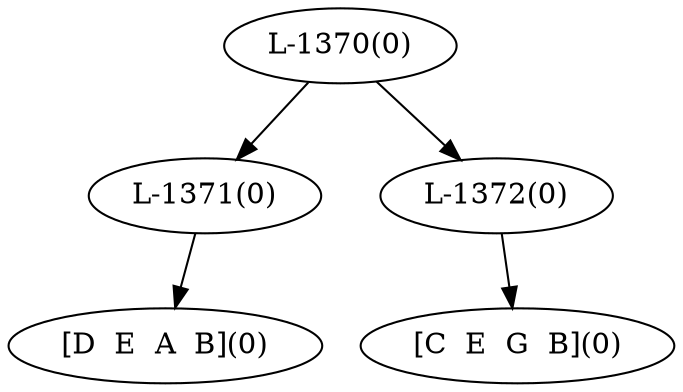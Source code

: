 digraph sample{
"L-1371(0)"->"[D  E  A  B](0)"
"L-1372(0)"->"[C  E  G  B](0)"
"L-1370(0)"->"L-1371(0)"
"L-1370(0)"->"L-1372(0)"
{rank = min; "L-1370(0)"}
{rank = same; "L-1371(0)"; "L-1372(0)";}
{rank = max; "[C  E  G  B](0)"; "[D  E  A  B](0)";}
}